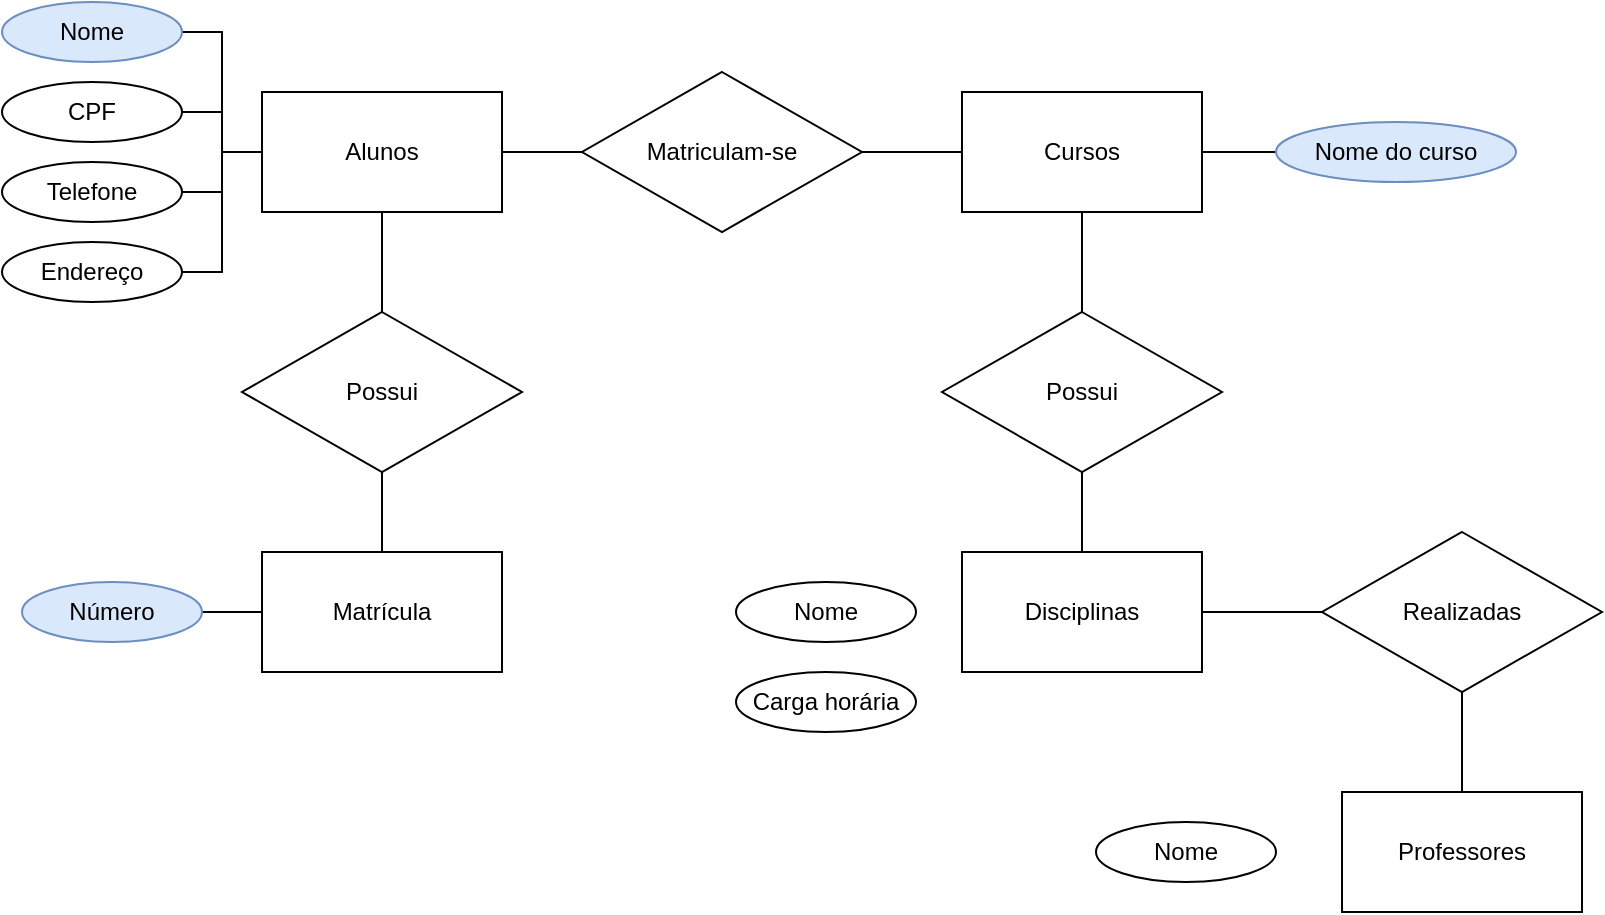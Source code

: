 <mxfile version="24.7.8">
  <diagram name="Página-1" id="FnEpoIWWNQxLYMlEQwRX">
    <mxGraphModel dx="1035" dy="551" grid="1" gridSize="10" guides="1" tooltips="1" connect="1" arrows="1" fold="1" page="1" pageScale="1" pageWidth="827" pageHeight="1169" math="0" shadow="0">
      <root>
        <mxCell id="0" />
        <mxCell id="1" parent="0" />
        <mxCell id="gs8JJX1vfFZVjYpK_IIe-11" style="edgeStyle=orthogonalEdgeStyle;rounded=0;orthogonalLoop=1;jettySize=auto;html=1;exitX=1;exitY=0.5;exitDx=0;exitDy=0;entryX=0;entryY=0.5;entryDx=0;entryDy=0;endArrow=none;endFill=0;" edge="1" parent="1" source="gs8JJX1vfFZVjYpK_IIe-1" target="gs8JJX1vfFZVjYpK_IIe-10">
          <mxGeometry relative="1" as="geometry" />
        </mxCell>
        <mxCell id="gs8JJX1vfFZVjYpK_IIe-20" style="edgeStyle=orthogonalEdgeStyle;rounded=0;orthogonalLoop=1;jettySize=auto;html=1;exitX=0.5;exitY=1;exitDx=0;exitDy=0;entryX=0.5;entryY=0;entryDx=0;entryDy=0;endArrow=none;endFill=0;" edge="1" parent="1" source="gs8JJX1vfFZVjYpK_IIe-1" target="gs8JJX1vfFZVjYpK_IIe-19">
          <mxGeometry relative="1" as="geometry" />
        </mxCell>
        <mxCell id="gs8JJX1vfFZVjYpK_IIe-1" value="Alunos" style="rounded=0;whiteSpace=wrap;html=1;" vertex="1" parent="1">
          <mxGeometry x="143" y="60" width="120" height="60" as="geometry" />
        </mxCell>
        <mxCell id="gs8JJX1vfFZVjYpK_IIe-3" value="Matrícula" style="rounded=0;whiteSpace=wrap;html=1;" vertex="1" parent="1">
          <mxGeometry x="143" y="290" width="120" height="60" as="geometry" />
        </mxCell>
        <mxCell id="gs8JJX1vfFZVjYpK_IIe-14" style="edgeStyle=orthogonalEdgeStyle;rounded=0;orthogonalLoop=1;jettySize=auto;html=1;exitX=0.5;exitY=1;exitDx=0;exitDy=0;entryX=0.5;entryY=0;entryDx=0;entryDy=0;endArrow=none;endFill=0;" edge="1" parent="1" source="gs8JJX1vfFZVjYpK_IIe-4">
          <mxGeometry relative="1" as="geometry">
            <mxPoint x="553" y="180" as="targetPoint" />
          </mxGeometry>
        </mxCell>
        <mxCell id="gs8JJX1vfFZVjYpK_IIe-41" style="edgeStyle=orthogonalEdgeStyle;rounded=0;orthogonalLoop=1;jettySize=auto;html=1;exitX=1;exitY=0.5;exitDx=0;exitDy=0;entryX=0;entryY=0.5;entryDx=0;entryDy=0;endArrow=none;endFill=0;" edge="1" parent="1" source="gs8JJX1vfFZVjYpK_IIe-4" target="gs8JJX1vfFZVjYpK_IIe-40">
          <mxGeometry relative="1" as="geometry" />
        </mxCell>
        <mxCell id="gs8JJX1vfFZVjYpK_IIe-4" value="Cursos" style="rounded=0;whiteSpace=wrap;html=1;" vertex="1" parent="1">
          <mxGeometry x="493" y="60" width="120" height="60" as="geometry" />
        </mxCell>
        <mxCell id="gs8JJX1vfFZVjYpK_IIe-23" style="edgeStyle=orthogonalEdgeStyle;rounded=0;orthogonalLoop=1;jettySize=auto;html=1;exitX=1;exitY=0.5;exitDx=0;exitDy=0;entryX=0;entryY=0.5;entryDx=0;entryDy=0;endArrow=none;endFill=0;" edge="1" parent="1" source="gs8JJX1vfFZVjYpK_IIe-5" target="gs8JJX1vfFZVjYpK_IIe-22">
          <mxGeometry relative="1" as="geometry" />
        </mxCell>
        <mxCell id="gs8JJX1vfFZVjYpK_IIe-5" value="Disciplinas" style="rounded=0;whiteSpace=wrap;html=1;" vertex="1" parent="1">
          <mxGeometry x="493" y="290" width="120" height="60" as="geometry" />
        </mxCell>
        <mxCell id="gs8JJX1vfFZVjYpK_IIe-12" style="edgeStyle=orthogonalEdgeStyle;rounded=0;orthogonalLoop=1;jettySize=auto;html=1;exitX=1;exitY=0.5;exitDx=0;exitDy=0;entryX=0;entryY=0.5;entryDx=0;entryDy=0;strokeWidth=1;endArrow=none;endFill=0;" edge="1" parent="1" source="gs8JJX1vfFZVjYpK_IIe-10" target="gs8JJX1vfFZVjYpK_IIe-4">
          <mxGeometry relative="1" as="geometry" />
        </mxCell>
        <mxCell id="gs8JJX1vfFZVjYpK_IIe-10" value="Matriculam-se" style="rhombus;whiteSpace=wrap;html=1;" vertex="1" parent="1">
          <mxGeometry x="303" y="50" width="140" height="80" as="geometry" />
        </mxCell>
        <mxCell id="gs8JJX1vfFZVjYpK_IIe-16" style="edgeStyle=orthogonalEdgeStyle;rounded=0;orthogonalLoop=1;jettySize=auto;html=1;exitX=0.5;exitY=1;exitDx=0;exitDy=0;entryX=0.5;entryY=0;entryDx=0;entryDy=0;endArrow=none;endFill=0;" edge="1" parent="1" source="gs8JJX1vfFZVjYpK_IIe-15" target="gs8JJX1vfFZVjYpK_IIe-5">
          <mxGeometry relative="1" as="geometry" />
        </mxCell>
        <mxCell id="gs8JJX1vfFZVjYpK_IIe-15" value="Possui" style="rhombus;whiteSpace=wrap;html=1;" vertex="1" parent="1">
          <mxGeometry x="483" y="170" width="140" height="80" as="geometry" />
        </mxCell>
        <mxCell id="gs8JJX1vfFZVjYpK_IIe-21" style="edgeStyle=orthogonalEdgeStyle;rounded=0;orthogonalLoop=1;jettySize=auto;html=1;exitX=0.5;exitY=1;exitDx=0;exitDy=0;entryX=0.5;entryY=0;entryDx=0;entryDy=0;endArrow=none;endFill=0;" edge="1" parent="1" source="gs8JJX1vfFZVjYpK_IIe-19" target="gs8JJX1vfFZVjYpK_IIe-3">
          <mxGeometry relative="1" as="geometry" />
        </mxCell>
        <mxCell id="gs8JJX1vfFZVjYpK_IIe-19" value="Possui" style="rhombus;whiteSpace=wrap;html=1;" vertex="1" parent="1">
          <mxGeometry x="133" y="170" width="140" height="80" as="geometry" />
        </mxCell>
        <mxCell id="gs8JJX1vfFZVjYpK_IIe-25" style="edgeStyle=orthogonalEdgeStyle;rounded=0;orthogonalLoop=1;jettySize=auto;html=1;exitX=0.5;exitY=1;exitDx=0;exitDy=0;entryX=0.5;entryY=0;entryDx=0;entryDy=0;endArrow=none;endFill=0;" edge="1" parent="1" source="gs8JJX1vfFZVjYpK_IIe-22" target="gs8JJX1vfFZVjYpK_IIe-24">
          <mxGeometry relative="1" as="geometry" />
        </mxCell>
        <mxCell id="gs8JJX1vfFZVjYpK_IIe-22" value="Realizadas" style="rhombus;whiteSpace=wrap;html=1;" vertex="1" parent="1">
          <mxGeometry x="673" y="280" width="140" height="80" as="geometry" />
        </mxCell>
        <mxCell id="gs8JJX1vfFZVjYpK_IIe-24" value="Professores" style="rounded=0;whiteSpace=wrap;html=1;" vertex="1" parent="1">
          <mxGeometry x="683" y="410" width="120" height="60" as="geometry" />
        </mxCell>
        <mxCell id="gs8JJX1vfFZVjYpK_IIe-28" style="edgeStyle=orthogonalEdgeStyle;rounded=0;orthogonalLoop=1;jettySize=auto;html=1;exitX=1;exitY=0.5;exitDx=0;exitDy=0;entryX=0;entryY=0.5;entryDx=0;entryDy=0;endArrow=none;endFill=0;" edge="1" parent="1" source="gs8JJX1vfFZVjYpK_IIe-26" target="gs8JJX1vfFZVjYpK_IIe-1">
          <mxGeometry relative="1" as="geometry" />
        </mxCell>
        <mxCell id="gs8JJX1vfFZVjYpK_IIe-26" value="Nome" style="ellipse;whiteSpace=wrap;html=1;fillColor=#dae8fc;strokeColor=#6c8ebf;" vertex="1" parent="1">
          <mxGeometry x="13" y="15" width="90" height="30" as="geometry" />
        </mxCell>
        <mxCell id="gs8JJX1vfFZVjYpK_IIe-30" style="edgeStyle=orthogonalEdgeStyle;rounded=0;orthogonalLoop=1;jettySize=auto;html=1;exitX=1;exitY=0.5;exitDx=0;exitDy=0;entryX=0;entryY=0.5;entryDx=0;entryDy=0;endArrow=none;endFill=0;" edge="1" parent="1" source="gs8JJX1vfFZVjYpK_IIe-29" target="gs8JJX1vfFZVjYpK_IIe-3">
          <mxGeometry relative="1" as="geometry" />
        </mxCell>
        <mxCell id="gs8JJX1vfFZVjYpK_IIe-29" value="Número" style="ellipse;whiteSpace=wrap;html=1;fillColor=#dae8fc;strokeColor=#6c8ebf;" vertex="1" parent="1">
          <mxGeometry x="23" y="305" width="90" height="30" as="geometry" />
        </mxCell>
        <mxCell id="gs8JJX1vfFZVjYpK_IIe-32" style="edgeStyle=orthogonalEdgeStyle;rounded=0;orthogonalLoop=1;jettySize=auto;html=1;exitX=1;exitY=0.5;exitDx=0;exitDy=0;entryX=0;entryY=0.5;entryDx=0;entryDy=0;endArrow=none;endFill=0;" edge="1" parent="1" source="gs8JJX1vfFZVjYpK_IIe-31" target="gs8JJX1vfFZVjYpK_IIe-1">
          <mxGeometry relative="1" as="geometry" />
        </mxCell>
        <mxCell id="gs8JJX1vfFZVjYpK_IIe-31" value="CPF" style="ellipse;whiteSpace=wrap;html=1;" vertex="1" parent="1">
          <mxGeometry x="13" y="55" width="90" height="30" as="geometry" />
        </mxCell>
        <mxCell id="gs8JJX1vfFZVjYpK_IIe-38" style="edgeStyle=orthogonalEdgeStyle;rounded=0;orthogonalLoop=1;jettySize=auto;html=1;exitX=1;exitY=0.5;exitDx=0;exitDy=0;entryX=0;entryY=0.5;entryDx=0;entryDy=0;endArrow=none;endFill=0;" edge="1" parent="1" source="gs8JJX1vfFZVjYpK_IIe-35" target="gs8JJX1vfFZVjYpK_IIe-1">
          <mxGeometry relative="1" as="geometry" />
        </mxCell>
        <mxCell id="gs8JJX1vfFZVjYpK_IIe-35" value="Telefone" style="ellipse;whiteSpace=wrap;html=1;" vertex="1" parent="1">
          <mxGeometry x="13" y="95" width="90" height="30" as="geometry" />
        </mxCell>
        <mxCell id="gs8JJX1vfFZVjYpK_IIe-39" style="edgeStyle=orthogonalEdgeStyle;rounded=0;orthogonalLoop=1;jettySize=auto;html=1;exitX=1;exitY=0.5;exitDx=0;exitDy=0;entryX=0;entryY=0.5;entryDx=0;entryDy=0;endArrow=none;endFill=0;" edge="1" parent="1" source="gs8JJX1vfFZVjYpK_IIe-36" target="gs8JJX1vfFZVjYpK_IIe-1">
          <mxGeometry relative="1" as="geometry" />
        </mxCell>
        <mxCell id="gs8JJX1vfFZVjYpK_IIe-36" value="Endereço" style="ellipse;whiteSpace=wrap;html=1;" vertex="1" parent="1">
          <mxGeometry x="13" y="135" width="90" height="30" as="geometry" />
        </mxCell>
        <mxCell id="gs8JJX1vfFZVjYpK_IIe-40" value="Nome do curso" style="ellipse;whiteSpace=wrap;html=1;fillColor=#dae8fc;strokeColor=#6c8ebf;" vertex="1" parent="1">
          <mxGeometry x="650" y="75" width="120" height="30" as="geometry" />
        </mxCell>
        <mxCell id="gs8JJX1vfFZVjYpK_IIe-42" value="Nome" style="ellipse;whiteSpace=wrap;html=1;" vertex="1" parent="1">
          <mxGeometry x="380" y="305" width="90" height="30" as="geometry" />
        </mxCell>
        <mxCell id="gs8JJX1vfFZVjYpK_IIe-43" value="Carga horária" style="ellipse;whiteSpace=wrap;html=1;" vertex="1" parent="1">
          <mxGeometry x="380" y="350" width="90" height="30" as="geometry" />
        </mxCell>
        <mxCell id="gs8JJX1vfFZVjYpK_IIe-44" value="Nome" style="ellipse;whiteSpace=wrap;html=1;" vertex="1" parent="1">
          <mxGeometry x="560" y="425" width="90" height="30" as="geometry" />
        </mxCell>
      </root>
    </mxGraphModel>
  </diagram>
</mxfile>
